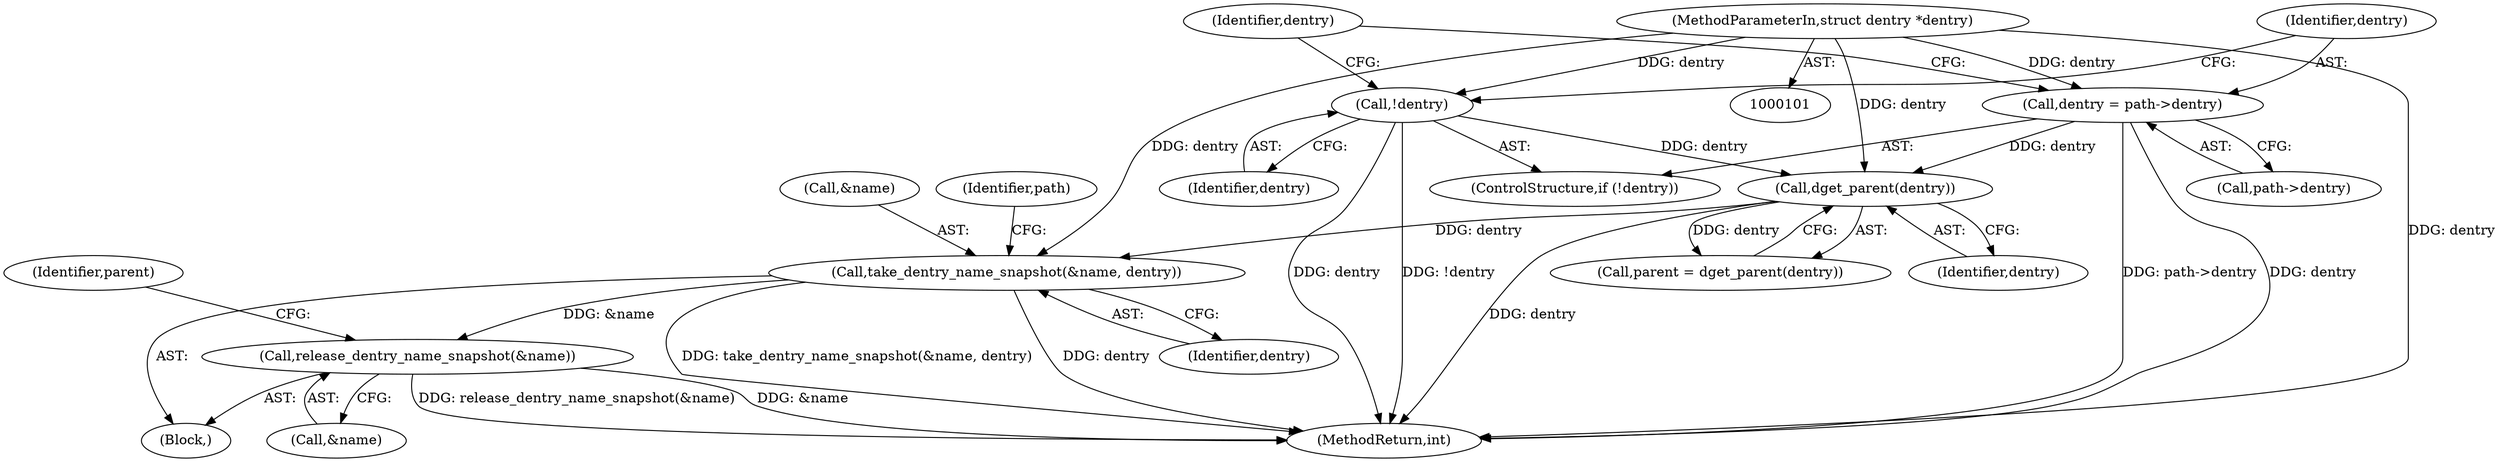 digraph "0_linux_49d31c2f389acfe83417083e1208422b4091cd9e_1@pointer" {
"1000157" [label="(Call,take_dentry_name_snapshot(&name, dentry))"];
"1000131" [label="(Call,dget_parent(dentry))"];
"1000113" [label="(Call,!dentry)"];
"1000103" [label="(MethodParameterIn,struct dentry *dentry)"];
"1000115" [label="(Call,dentry = path->dentry)"];
"1000188" [label="(Call,release_dentry_name_snapshot(&name))"];
"1000189" [label="(Call,&name)"];
"1000195" [label="(MethodReturn,int)"];
"1000112" [label="(ControlStructure,if (!dentry))"];
"1000117" [label="(Call,path->dentry)"];
"1000113" [label="(Call,!dentry)"];
"1000152" [label="(Block,)"];
"1000192" [label="(Identifier,parent)"];
"1000162" [label="(Identifier,path)"];
"1000131" [label="(Call,dget_parent(dentry))"];
"1000160" [label="(Identifier,dentry)"];
"1000116" [label="(Identifier,dentry)"];
"1000132" [label="(Identifier,dentry)"];
"1000115" [label="(Call,dentry = path->dentry)"];
"1000114" [label="(Identifier,dentry)"];
"1000158" [label="(Call,&name)"];
"1000103" [label="(MethodParameterIn,struct dentry *dentry)"];
"1000124" [label="(Identifier,dentry)"];
"1000129" [label="(Call,parent = dget_parent(dentry))"];
"1000157" [label="(Call,take_dentry_name_snapshot(&name, dentry))"];
"1000188" [label="(Call,release_dentry_name_snapshot(&name))"];
"1000157" -> "1000152"  [label="AST: "];
"1000157" -> "1000160"  [label="CFG: "];
"1000158" -> "1000157"  [label="AST: "];
"1000160" -> "1000157"  [label="AST: "];
"1000162" -> "1000157"  [label="CFG: "];
"1000157" -> "1000195"  [label="DDG: take_dentry_name_snapshot(&name, dentry)"];
"1000157" -> "1000195"  [label="DDG: dentry"];
"1000131" -> "1000157"  [label="DDG: dentry"];
"1000103" -> "1000157"  [label="DDG: dentry"];
"1000157" -> "1000188"  [label="DDG: &name"];
"1000131" -> "1000129"  [label="AST: "];
"1000131" -> "1000132"  [label="CFG: "];
"1000132" -> "1000131"  [label="AST: "];
"1000129" -> "1000131"  [label="CFG: "];
"1000131" -> "1000195"  [label="DDG: dentry"];
"1000131" -> "1000129"  [label="DDG: dentry"];
"1000113" -> "1000131"  [label="DDG: dentry"];
"1000115" -> "1000131"  [label="DDG: dentry"];
"1000103" -> "1000131"  [label="DDG: dentry"];
"1000113" -> "1000112"  [label="AST: "];
"1000113" -> "1000114"  [label="CFG: "];
"1000114" -> "1000113"  [label="AST: "];
"1000116" -> "1000113"  [label="CFG: "];
"1000124" -> "1000113"  [label="CFG: "];
"1000113" -> "1000195"  [label="DDG: dentry"];
"1000113" -> "1000195"  [label="DDG: !dentry"];
"1000103" -> "1000113"  [label="DDG: dentry"];
"1000103" -> "1000101"  [label="AST: "];
"1000103" -> "1000195"  [label="DDG: dentry"];
"1000103" -> "1000115"  [label="DDG: dentry"];
"1000115" -> "1000112"  [label="AST: "];
"1000115" -> "1000117"  [label="CFG: "];
"1000116" -> "1000115"  [label="AST: "];
"1000117" -> "1000115"  [label="AST: "];
"1000124" -> "1000115"  [label="CFG: "];
"1000115" -> "1000195"  [label="DDG: path->dentry"];
"1000115" -> "1000195"  [label="DDG: dentry"];
"1000188" -> "1000152"  [label="AST: "];
"1000188" -> "1000189"  [label="CFG: "];
"1000189" -> "1000188"  [label="AST: "];
"1000192" -> "1000188"  [label="CFG: "];
"1000188" -> "1000195"  [label="DDG: release_dentry_name_snapshot(&name)"];
"1000188" -> "1000195"  [label="DDG: &name"];
}
